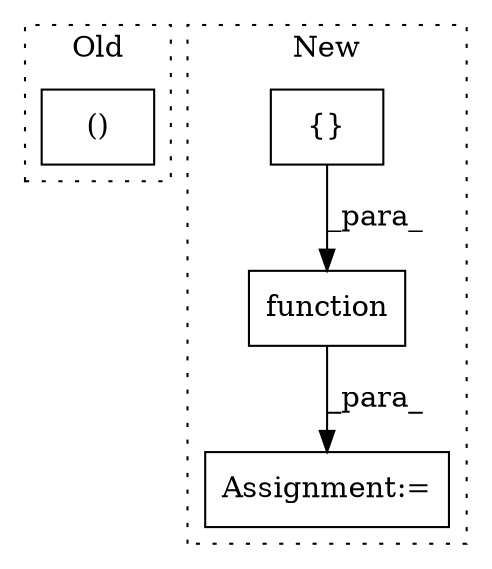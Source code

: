digraph G {
subgraph cluster0 {
1 [label="()" a="106" s="67198" l="43" shape="box"];
label = "Old";
style="dotted";
}
subgraph cluster1 {
2 [label="function" a="32" s="68452,68576" l="9,1" shape="box"];
3 [label="{}" a="4" s="68270,68283" l="1,1" shape="box"];
4 [label="Assignment:=" a="7" s="68444" l="1" shape="box"];
label = "New";
style="dotted";
}
2 -> 4 [label="_para_"];
3 -> 2 [label="_para_"];
}